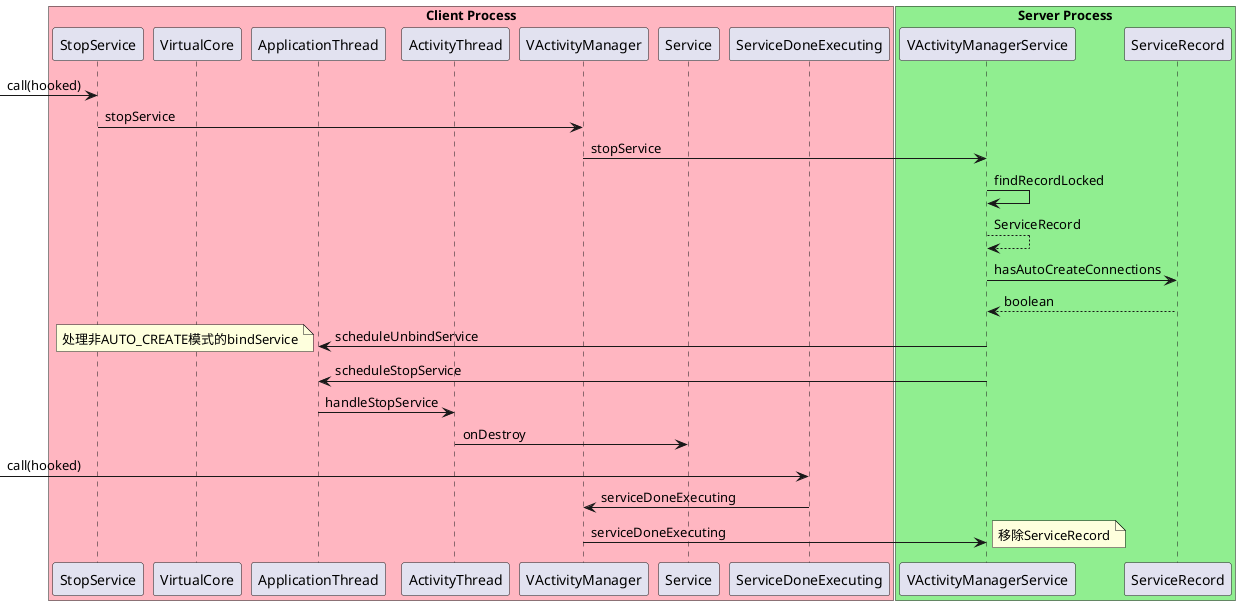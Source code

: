 @startuml
box "Client Process" #LightPink
participant StopService
participant VirtualCore
participant ApplicationThread
participant ActivityThread
participant VActivityManager
participant Service
participant ServiceDoneExecuting
end box

box "Server Process" #LightGreen
participant VActivityManagerService
participant ServiceRecord
end box

-> StopService: call(hooked)
StopService -> VActivityManager: stopService
VActivityManager -> VActivityManagerService : stopService
VActivityManagerService -> VActivityManagerService: findRecordLocked
VActivityManagerService --> VActivityManagerService: ServiceRecord
VActivityManagerService -> ServiceRecord: hasAutoCreateConnections
ServiceRecord --> VActivityManagerService: boolean
VActivityManagerService -> ApplicationThread: scheduleUnbindService
note left
处理非AUTO_CREATE模式的bindService
end note
VActivityManagerService -> ApplicationThread: scheduleStopService
ApplicationThread -> ActivityThread: handleStopService
ActivityThread -> Service: onDestroy
-> ServiceDoneExecuting: call(hooked)
ServiceDoneExecuting -> VActivityManager: serviceDoneExecuting
VActivityManager -> VActivityManagerService: serviceDoneExecuting
note right
移除ServiceRecord
end note
@enduml